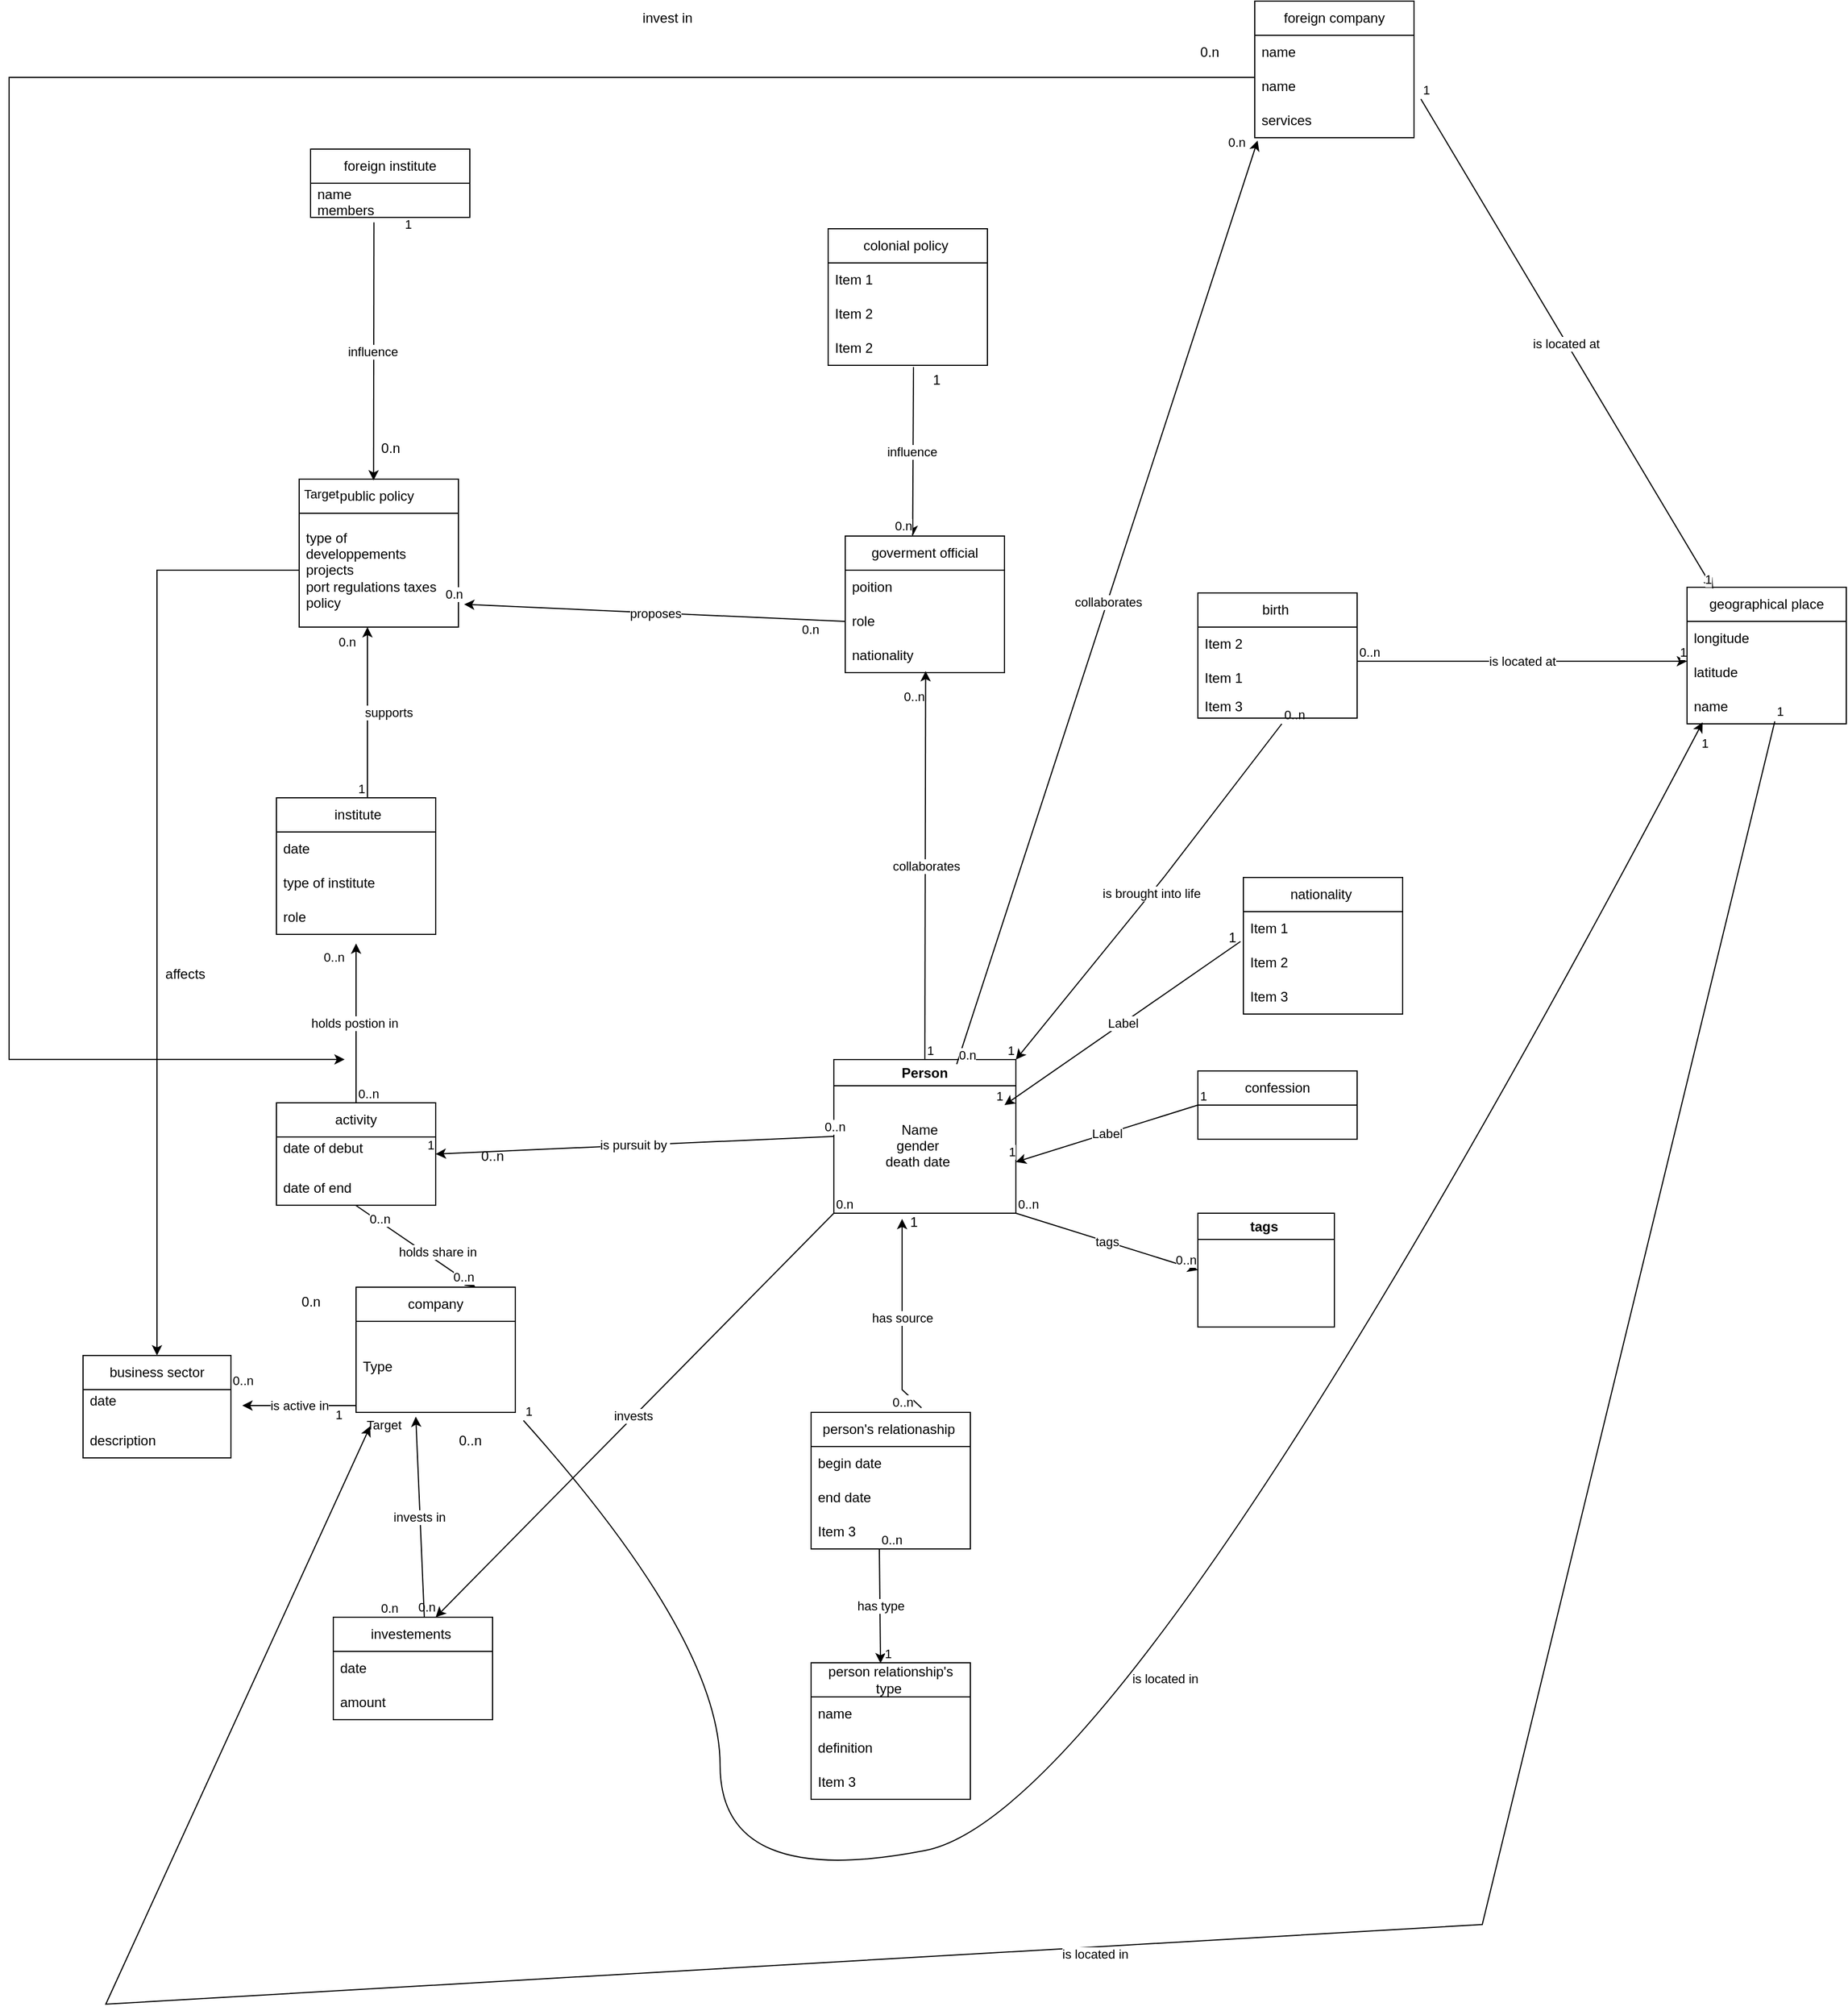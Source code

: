 <mxfile version="24.7.17">
  <diagram name="Page-1" id="3uSxY6bZ8hWRwtvk3U4R">
    <mxGraphModel dx="3650" dy="2430" grid="1" gridSize="10" guides="1" tooltips="1" connect="1" arrows="1" fold="1" page="1" pageScale="1" pageWidth="850" pageHeight="1100" math="0" shadow="0">
      <root>
        <mxCell id="0" />
        <mxCell id="1" parent="0" />
        <mxCell id="-3ucn2m5Yu_ogNn1sLq--4" value="Person" style="swimlane;whiteSpace=wrap;html=1;" parent="1" vertex="1">
          <mxGeometry x="360" y="180" width="160" height="135" as="geometry" />
        </mxCell>
        <mxCell id="-3ucn2m5Yu_ogNn1sLq--5" value="Name&lt;div&gt;gender&amp;nbsp;&lt;/div&gt;&lt;div&gt;death date&amp;nbsp;&lt;br&gt;&lt;div&gt;&lt;br&gt;&lt;/div&gt;&lt;div&gt;&lt;br&gt;&lt;/div&gt;&lt;/div&gt;" style="text;html=1;align=center;verticalAlign=middle;resizable=0;points=[];autosize=1;strokeColor=none;fillColor=none;" parent="-3ucn2m5Yu_ogNn1sLq--4" vertex="1">
          <mxGeometry x="35" y="45" width="80" height="90" as="geometry" />
        </mxCell>
        <mxCell id="-3ucn2m5Yu_ogNn1sLq--8" value="tags&amp;nbsp;" style="swimlane;whiteSpace=wrap;html=1;" parent="1" vertex="1">
          <mxGeometry x="680" y="315" width="120" height="100" as="geometry" />
        </mxCell>
        <mxCell id="-3ucn2m5Yu_ogNn1sLq--11" value="activity" style="swimlane;fontStyle=0;childLayout=stackLayout;horizontal=1;startSize=30;horizontalStack=0;resizeParent=1;resizeParentMax=0;resizeLast=0;collapsible=1;marginBottom=0;whiteSpace=wrap;html=1;" parent="1" vertex="1">
          <mxGeometry x="-130" y="218" width="140" height="90" as="geometry" />
        </mxCell>
        <mxCell id="-3ucn2m5Yu_ogNn1sLq--56" value="" style="endArrow=classic;html=1;rounded=0;" parent="-3ucn2m5Yu_ogNn1sLq--11" edge="1">
          <mxGeometry relative="1" as="geometry">
            <mxPoint x="70" as="sourcePoint" />
            <mxPoint x="70" y="-140" as="targetPoint" />
          </mxGeometry>
        </mxCell>
        <mxCell id="-3ucn2m5Yu_ogNn1sLq--57" value="holds postion in&amp;nbsp;" style="edgeLabel;resizable=0;html=1;;align=center;verticalAlign=middle;" parent="-3ucn2m5Yu_ogNn1sLq--56" connectable="0" vertex="1">
          <mxGeometry relative="1" as="geometry" />
        </mxCell>
        <mxCell id="-3ucn2m5Yu_ogNn1sLq--58" value="0..n" style="edgeLabel;resizable=0;html=1;;align=left;verticalAlign=bottom;" parent="-3ucn2m5Yu_ogNn1sLq--56" connectable="0" vertex="1">
          <mxGeometry x="-1" relative="1" as="geometry" />
        </mxCell>
        <mxCell id="-3ucn2m5Yu_ogNn1sLq--59" value="0..n" style="edgeLabel;resizable=0;html=1;;align=right;verticalAlign=bottom;" parent="-3ucn2m5Yu_ogNn1sLq--56" connectable="0" vertex="1">
          <mxGeometry x="1" relative="1" as="geometry">
            <mxPoint x="-10" y="20" as="offset" />
          </mxGeometry>
        </mxCell>
        <mxCell id="-3ucn2m5Yu_ogNn1sLq--12" value="date of debut&amp;nbsp;&lt;div&gt;&lt;br&gt;&lt;/div&gt;" style="text;strokeColor=none;fillColor=none;align=left;verticalAlign=middle;spacingLeft=4;spacingRight=4;overflow=hidden;points=[[0,0.5],[1,0.5]];portConstraint=eastwest;rotatable=0;whiteSpace=wrap;html=1;" parent="-3ucn2m5Yu_ogNn1sLq--11" vertex="1">
          <mxGeometry y="30" width="140" height="30" as="geometry" />
        </mxCell>
        <mxCell id="-3ucn2m5Yu_ogNn1sLq--13" value="date of end&amp;nbsp;" style="text;strokeColor=none;fillColor=none;align=left;verticalAlign=middle;spacingLeft=4;spacingRight=4;overflow=hidden;points=[[0,0.5],[1,0.5]];portConstraint=eastwest;rotatable=0;whiteSpace=wrap;html=1;" parent="-3ucn2m5Yu_ogNn1sLq--11" vertex="1">
          <mxGeometry y="60" width="140" height="30" as="geometry" />
        </mxCell>
        <mxCell id="-3ucn2m5Yu_ogNn1sLq--15" value="" style="endArrow=classic;html=1;rounded=0;exitX=0;exitY=0.5;exitDx=0;exitDy=0;entryX=1;entryY=0.5;entryDx=0;entryDy=0;" parent="1" source="-3ucn2m5Yu_ogNn1sLq--4" edge="1" target="-3ucn2m5Yu_ogNn1sLq--12">
          <mxGeometry relative="1" as="geometry">
            <mxPoint x="360" y="280" as="sourcePoint" />
            <mxPoint x="160" y="120" as="targetPoint" />
          </mxGeometry>
        </mxCell>
        <mxCell id="-3ucn2m5Yu_ogNn1sLq--16" value="is pursuit by&amp;nbsp;" style="edgeLabel;resizable=0;html=1;;align=center;verticalAlign=middle;" parent="-3ucn2m5Yu_ogNn1sLq--15" connectable="0" vertex="1">
          <mxGeometry relative="1" as="geometry" />
        </mxCell>
        <mxCell id="-3ucn2m5Yu_ogNn1sLq--17" value="0..n" style="edgeLabel;resizable=0;html=1;;align=left;verticalAlign=bottom;" parent="-3ucn2m5Yu_ogNn1sLq--15" connectable="0" vertex="1">
          <mxGeometry x="-1" relative="1" as="geometry">
            <mxPoint x="-10" as="offset" />
          </mxGeometry>
        </mxCell>
        <mxCell id="-3ucn2m5Yu_ogNn1sLq--18" value="1" style="edgeLabel;resizable=0;html=1;;align=right;verticalAlign=bottom;" parent="-3ucn2m5Yu_ogNn1sLq--15" connectable="0" vertex="1">
          <mxGeometry x="1" relative="1" as="geometry" />
        </mxCell>
        <mxCell id="-3ucn2m5Yu_ogNn1sLq--20" value="" style="endArrow=classic;html=1;rounded=0;entryX=0.75;entryY=0;entryDx=0;entryDy=0;" parent="1" edge="1" target="-3ucn2m5Yu_ogNn1sLq--32">
          <mxGeometry relative="1" as="geometry">
            <mxPoint x="-60.4" y="308" as="sourcePoint" />
            <mxPoint x="-60" y="380" as="targetPoint" />
          </mxGeometry>
        </mxCell>
        <mxCell id="-3ucn2m5Yu_ogNn1sLq--21" value="holds share in&amp;nbsp;" style="edgeLabel;resizable=0;html=1;;align=center;verticalAlign=middle;" parent="-3ucn2m5Yu_ogNn1sLq--20" connectable="0" vertex="1">
          <mxGeometry relative="1" as="geometry">
            <mxPoint x="20" y="5" as="offset" />
          </mxGeometry>
        </mxCell>
        <mxCell id="-3ucn2m5Yu_ogNn1sLq--22" value="0..n" style="edgeLabel;resizable=0;html=1;;align=left;verticalAlign=bottom;" parent="-3ucn2m5Yu_ogNn1sLq--20" connectable="0" vertex="1">
          <mxGeometry x="-1" relative="1" as="geometry">
            <mxPoint x="10" y="20" as="offset" />
          </mxGeometry>
        </mxCell>
        <mxCell id="-3ucn2m5Yu_ogNn1sLq--23" value="0..n" style="edgeLabel;resizable=0;html=1;;align=right;verticalAlign=bottom;" parent="-3ucn2m5Yu_ogNn1sLq--20" connectable="0" vertex="1">
          <mxGeometry x="1" relative="1" as="geometry" />
        </mxCell>
        <mxCell id="-3ucn2m5Yu_ogNn1sLq--24" value="" style="endArrow=classic;html=1;rounded=0;exitX=1;exitY=1;exitDx=0;exitDy=0;entryX=0;entryY=0.5;entryDx=0;entryDy=0;" parent="1" source="-3ucn2m5Yu_ogNn1sLq--4" target="-3ucn2m5Yu_ogNn1sLq--8" edge="1">
          <mxGeometry relative="1" as="geometry">
            <mxPoint x="450" y="390" as="sourcePoint" />
            <mxPoint x="610" y="390" as="targetPoint" />
          </mxGeometry>
        </mxCell>
        <mxCell id="-3ucn2m5Yu_ogNn1sLq--25" value="tags" style="edgeLabel;resizable=0;html=1;;align=center;verticalAlign=middle;" parent="-3ucn2m5Yu_ogNn1sLq--24" connectable="0" vertex="1">
          <mxGeometry relative="1" as="geometry" />
        </mxCell>
        <mxCell id="-3ucn2m5Yu_ogNn1sLq--26" value="0..n" style="edgeLabel;resizable=0;html=1;;align=left;verticalAlign=bottom;" parent="-3ucn2m5Yu_ogNn1sLq--24" connectable="0" vertex="1">
          <mxGeometry x="-1" relative="1" as="geometry" />
        </mxCell>
        <mxCell id="-3ucn2m5Yu_ogNn1sLq--27" value="0..n" style="edgeLabel;resizable=0;html=1;;align=right;verticalAlign=bottom;" parent="-3ucn2m5Yu_ogNn1sLq--24" connectable="0" vertex="1">
          <mxGeometry x="1" relative="1" as="geometry" />
        </mxCell>
        <mxCell id="-3ucn2m5Yu_ogNn1sLq--28" value="confession" style="swimlane;fontStyle=0;childLayout=stackLayout;horizontal=1;startSize=30;horizontalStack=0;resizeParent=1;resizeParentMax=0;resizeLast=0;collapsible=1;marginBottom=0;whiteSpace=wrap;html=1;" parent="1" vertex="1">
          <mxGeometry x="680" y="190" width="140" height="60" as="geometry" />
        </mxCell>
        <mxCell id="-3ucn2m5Yu_ogNn1sLq--32" value="company" style="swimlane;fontStyle=0;childLayout=stackLayout;horizontal=1;startSize=30;horizontalStack=0;resizeParent=1;resizeParentMax=0;resizeLast=0;collapsible=1;marginBottom=0;whiteSpace=wrap;html=1;" parent="1" vertex="1">
          <mxGeometry x="-60" y="380" width="140" height="110" as="geometry" />
        </mxCell>
        <mxCell id="-3ucn2m5Yu_ogNn1sLq--33" value="&lt;div&gt;Type&lt;/div&gt;" style="text;strokeColor=none;fillColor=none;align=left;verticalAlign=middle;spacingLeft=4;spacingRight=4;overflow=hidden;points=[[0,0.5],[1,0.5]];portConstraint=eastwest;rotatable=0;whiteSpace=wrap;html=1;" parent="-3ucn2m5Yu_ogNn1sLq--32" vertex="1">
          <mxGeometry y="30" width="140" height="80" as="geometry" />
        </mxCell>
        <mxCell id="-3ucn2m5Yu_ogNn1sLq--73" value="" style="endArrow=classic;html=1;rounded=0;exitX=0;exitY=1;exitDx=0;exitDy=0;" parent="-3ucn2m5Yu_ogNn1sLq--32" source="-3ucn2m5Yu_ogNn1sLq--4" edge="1">
          <mxGeometry relative="1" as="geometry">
            <mxPoint x="70" y="118" as="sourcePoint" />
            <mxPoint x="70" y="290" as="targetPoint" />
          </mxGeometry>
        </mxCell>
        <mxCell id="-3ucn2m5Yu_ogNn1sLq--74" value="invests&amp;nbsp;" style="edgeLabel;resizable=0;html=1;;align=center;verticalAlign=middle;" parent="-3ucn2m5Yu_ogNn1sLq--73" connectable="0" vertex="1">
          <mxGeometry relative="1" as="geometry" />
        </mxCell>
        <mxCell id="-3ucn2m5Yu_ogNn1sLq--75" value="0.n" style="edgeLabel;resizable=0;html=1;;align=left;verticalAlign=bottom;" parent="-3ucn2m5Yu_ogNn1sLq--73" connectable="0" vertex="1">
          <mxGeometry x="-1" relative="1" as="geometry" />
        </mxCell>
        <mxCell id="-3ucn2m5Yu_ogNn1sLq--76" value="0.n" style="edgeLabel;resizable=0;html=1;;align=right;verticalAlign=bottom;" parent="-3ucn2m5Yu_ogNn1sLq--73" connectable="0" vertex="1">
          <mxGeometry x="1" relative="1" as="geometry" />
        </mxCell>
        <mxCell id="-3ucn2m5Yu_ogNn1sLq--36" value="" style="endArrow=classic;html=1;rounded=0;exitX=0;exitY=0.5;exitDx=0;exitDy=0;" parent="1" source="-3ucn2m5Yu_ogNn1sLq--28" edge="1">
          <mxGeometry relative="1" as="geometry">
            <mxPoint x="520" y="230" as="sourcePoint" />
            <mxPoint x="520" y="270" as="targetPoint" />
          </mxGeometry>
        </mxCell>
        <mxCell id="-3ucn2m5Yu_ogNn1sLq--37" value="Label" style="edgeLabel;resizable=0;html=1;;align=center;verticalAlign=middle;" parent="-3ucn2m5Yu_ogNn1sLq--36" connectable="0" vertex="1">
          <mxGeometry relative="1" as="geometry" />
        </mxCell>
        <mxCell id="-3ucn2m5Yu_ogNn1sLq--38" value="1" style="edgeLabel;resizable=0;html=1;;align=left;verticalAlign=bottom;" parent="-3ucn2m5Yu_ogNn1sLq--36" connectable="0" vertex="1">
          <mxGeometry x="-1" relative="1" as="geometry" />
        </mxCell>
        <mxCell id="-3ucn2m5Yu_ogNn1sLq--39" value="1" style="edgeLabel;resizable=0;html=1;;align=right;verticalAlign=bottom;" parent="-3ucn2m5Yu_ogNn1sLq--36" connectable="0" vertex="1">
          <mxGeometry x="1" relative="1" as="geometry" />
        </mxCell>
        <mxCell id="-3ucn2m5Yu_ogNn1sLq--40" value="person&#39;s relationaship&amp;nbsp;" style="swimlane;fontStyle=0;childLayout=stackLayout;horizontal=1;startSize=30;horizontalStack=0;resizeParent=1;resizeParentMax=0;resizeLast=0;collapsible=1;marginBottom=0;whiteSpace=wrap;html=1;" parent="1" vertex="1">
          <mxGeometry x="340" y="490" width="140" height="120" as="geometry" />
        </mxCell>
        <mxCell id="-3ucn2m5Yu_ogNn1sLq--41" value="begin date&amp;nbsp;" style="text;strokeColor=none;fillColor=none;align=left;verticalAlign=middle;spacingLeft=4;spacingRight=4;overflow=hidden;points=[[0,0.5],[1,0.5]];portConstraint=eastwest;rotatable=0;whiteSpace=wrap;html=1;" parent="-3ucn2m5Yu_ogNn1sLq--40" vertex="1">
          <mxGeometry y="30" width="140" height="30" as="geometry" />
        </mxCell>
        <mxCell id="-3ucn2m5Yu_ogNn1sLq--42" value="end date&amp;nbsp;" style="text;strokeColor=none;fillColor=none;align=left;verticalAlign=middle;spacingLeft=4;spacingRight=4;overflow=hidden;points=[[0,0.5],[1,0.5]];portConstraint=eastwest;rotatable=0;whiteSpace=wrap;html=1;" parent="-3ucn2m5Yu_ogNn1sLq--40" vertex="1">
          <mxGeometry y="60" width="140" height="30" as="geometry" />
        </mxCell>
        <mxCell id="-3ucn2m5Yu_ogNn1sLq--43" value="Item 3" style="text;strokeColor=none;fillColor=none;align=left;verticalAlign=middle;spacingLeft=4;spacingRight=4;overflow=hidden;points=[[0,0.5],[1,0.5]];portConstraint=eastwest;rotatable=0;whiteSpace=wrap;html=1;" parent="-3ucn2m5Yu_ogNn1sLq--40" vertex="1">
          <mxGeometry y="90" width="140" height="30" as="geometry" />
        </mxCell>
        <mxCell id="-3ucn2m5Yu_ogNn1sLq--44" value="" style="endArrow=classic;html=1;rounded=0;exitX=0.693;exitY=-0.033;exitDx=0;exitDy=0;exitPerimeter=0;" parent="1" source="-3ucn2m5Yu_ogNn1sLq--40" edge="1">
          <mxGeometry relative="1" as="geometry">
            <mxPoint x="330" y="480" as="sourcePoint" />
            <mxPoint x="420" y="320" as="targetPoint" />
            <Array as="points">
              <mxPoint x="420" y="470" />
            </Array>
          </mxGeometry>
        </mxCell>
        <mxCell id="-3ucn2m5Yu_ogNn1sLq--45" value="has source" style="edgeLabel;resizable=0;html=1;;align=center;verticalAlign=middle;" parent="-3ucn2m5Yu_ogNn1sLq--44" connectable="0" vertex="1">
          <mxGeometry relative="1" as="geometry" />
        </mxCell>
        <mxCell id="-3ucn2m5Yu_ogNn1sLq--47" value="0..n" style="edgeLabel;resizable=0;html=1;;align=right;verticalAlign=bottom;" parent="-3ucn2m5Yu_ogNn1sLq--44" connectable="0" vertex="1">
          <mxGeometry x="1" relative="1" as="geometry">
            <mxPoint x="10" y="170" as="offset" />
          </mxGeometry>
        </mxCell>
        <mxCell id="-3ucn2m5Yu_ogNn1sLq--48" value="" style="endArrow=classic;html=1;rounded=0;entryX=0.436;entryY=0.004;entryDx=0;entryDy=0;entryPerimeter=0;" parent="1" target="-3ucn2m5Yu_ogNn1sLq--52" edge="1">
          <mxGeometry relative="1" as="geometry">
            <mxPoint x="400" y="610" as="sourcePoint" />
            <mxPoint x="480" y="710" as="targetPoint" />
          </mxGeometry>
        </mxCell>
        <mxCell id="-3ucn2m5Yu_ogNn1sLq--49" value="has type" style="edgeLabel;resizable=0;html=1;;align=center;verticalAlign=middle;" parent="-3ucn2m5Yu_ogNn1sLq--48" connectable="0" vertex="1">
          <mxGeometry relative="1" as="geometry" />
        </mxCell>
        <mxCell id="-3ucn2m5Yu_ogNn1sLq--50" value="0..n" style="edgeLabel;resizable=0;html=1;;align=left;verticalAlign=bottom;" parent="-3ucn2m5Yu_ogNn1sLq--48" connectable="0" vertex="1">
          <mxGeometry x="-1" relative="1" as="geometry" />
        </mxCell>
        <mxCell id="-3ucn2m5Yu_ogNn1sLq--51" value="1" style="edgeLabel;resizable=0;html=1;;align=right;verticalAlign=bottom;" parent="-3ucn2m5Yu_ogNn1sLq--48" connectable="0" vertex="1">
          <mxGeometry x="1" relative="1" as="geometry">
            <mxPoint x="10" as="offset" />
          </mxGeometry>
        </mxCell>
        <mxCell id="-3ucn2m5Yu_ogNn1sLq--52" value="person relationship&#39;s type&amp;nbsp;" style="swimlane;fontStyle=0;childLayout=stackLayout;horizontal=1;startSize=30;horizontalStack=0;resizeParent=1;resizeParentMax=0;resizeLast=0;collapsible=1;marginBottom=0;whiteSpace=wrap;html=1;" parent="1" vertex="1">
          <mxGeometry x="340" y="710" width="140" height="120" as="geometry" />
        </mxCell>
        <mxCell id="-3ucn2m5Yu_ogNn1sLq--53" value="name&amp;nbsp;" style="text;strokeColor=none;fillColor=none;align=left;verticalAlign=middle;spacingLeft=4;spacingRight=4;overflow=hidden;points=[[0,0.5],[1,0.5]];portConstraint=eastwest;rotatable=0;whiteSpace=wrap;html=1;" parent="-3ucn2m5Yu_ogNn1sLq--52" vertex="1">
          <mxGeometry y="30" width="140" height="30" as="geometry" />
        </mxCell>
        <mxCell id="-3ucn2m5Yu_ogNn1sLq--54" value="definition&amp;nbsp;" style="text;strokeColor=none;fillColor=none;align=left;verticalAlign=middle;spacingLeft=4;spacingRight=4;overflow=hidden;points=[[0,0.5],[1,0.5]];portConstraint=eastwest;rotatable=0;whiteSpace=wrap;html=1;" parent="-3ucn2m5Yu_ogNn1sLq--52" vertex="1">
          <mxGeometry y="60" width="140" height="30" as="geometry" />
        </mxCell>
        <mxCell id="-3ucn2m5Yu_ogNn1sLq--55" value="Item 3" style="text;strokeColor=none;fillColor=none;align=left;verticalAlign=middle;spacingLeft=4;spacingRight=4;overflow=hidden;points=[[0,0.5],[1,0.5]];portConstraint=eastwest;rotatable=0;whiteSpace=wrap;html=1;" parent="-3ucn2m5Yu_ogNn1sLq--52" vertex="1">
          <mxGeometry y="90" width="140" height="30" as="geometry" />
        </mxCell>
        <mxCell id="-3ucn2m5Yu_ogNn1sLq--60" value="&amp;nbsp;institute" style="swimlane;fontStyle=0;childLayout=stackLayout;horizontal=1;startSize=30;horizontalStack=0;resizeParent=1;resizeParentMax=0;resizeLast=0;collapsible=1;marginBottom=0;whiteSpace=wrap;html=1;" parent="1" vertex="1">
          <mxGeometry x="-130" y="-50" width="140" height="120" as="geometry" />
        </mxCell>
        <mxCell id="-3ucn2m5Yu_ogNn1sLq--61" value="date&amp;nbsp;" style="text;strokeColor=none;fillColor=none;align=left;verticalAlign=middle;spacingLeft=4;spacingRight=4;overflow=hidden;points=[[0,0.5],[1,0.5]];portConstraint=eastwest;rotatable=0;whiteSpace=wrap;html=1;" parent="-3ucn2m5Yu_ogNn1sLq--60" vertex="1">
          <mxGeometry y="30" width="140" height="30" as="geometry" />
        </mxCell>
        <mxCell id="-3ucn2m5Yu_ogNn1sLq--63" value="type of institute" style="text;strokeColor=none;fillColor=none;align=left;verticalAlign=middle;spacingLeft=4;spacingRight=4;overflow=hidden;points=[[0,0.5],[1,0.5]];portConstraint=eastwest;rotatable=0;whiteSpace=wrap;html=1;" parent="-3ucn2m5Yu_ogNn1sLq--60" vertex="1">
          <mxGeometry y="60" width="140" height="30" as="geometry" />
        </mxCell>
        <mxCell id="-3ucn2m5Yu_ogNn1sLq--62" value="role" style="text;strokeColor=none;fillColor=none;align=left;verticalAlign=middle;spacingLeft=4;spacingRight=4;overflow=hidden;points=[[0,0.5],[1,0.5]];portConstraint=eastwest;rotatable=0;whiteSpace=wrap;html=1;" parent="-3ucn2m5Yu_ogNn1sLq--60" vertex="1">
          <mxGeometry y="90" width="140" height="30" as="geometry" />
        </mxCell>
        <mxCell id="-3ucn2m5Yu_ogNn1sLq--64" value="1" style="text;html=1;align=center;verticalAlign=middle;resizable=0;points=[];autosize=1;strokeColor=none;fillColor=none;" parent="1" vertex="1">
          <mxGeometry x="415" y="308" width="30" height="30" as="geometry" />
        </mxCell>
        <mxCell id="-3ucn2m5Yu_ogNn1sLq--65" value="" style="endArrow=classic;html=1;rounded=0;" parent="1" edge="1">
          <mxGeometry relative="1" as="geometry">
            <mxPoint x="-50" y="-50" as="sourcePoint" />
            <mxPoint x="-50" y="-200" as="targetPoint" />
          </mxGeometry>
        </mxCell>
        <mxCell id="-3ucn2m5Yu_ogNn1sLq--66" value="supports&amp;nbsp;" style="edgeLabel;resizable=0;html=1;;align=center;verticalAlign=middle;" parent="-3ucn2m5Yu_ogNn1sLq--65" connectable="0" vertex="1">
          <mxGeometry relative="1" as="geometry">
            <mxPoint x="20" as="offset" />
          </mxGeometry>
        </mxCell>
        <mxCell id="-3ucn2m5Yu_ogNn1sLq--67" value="1" style="edgeLabel;resizable=0;html=1;;align=left;verticalAlign=bottom;" parent="-3ucn2m5Yu_ogNn1sLq--65" connectable="0" vertex="1">
          <mxGeometry x="-1" relative="1" as="geometry">
            <mxPoint x="-10" as="offset" />
          </mxGeometry>
        </mxCell>
        <mxCell id="-3ucn2m5Yu_ogNn1sLq--68" value="0.n" style="edgeLabel;resizable=0;html=1;;align=right;verticalAlign=bottom;" parent="-3ucn2m5Yu_ogNn1sLq--65" connectable="0" vertex="1">
          <mxGeometry x="1" relative="1" as="geometry">
            <mxPoint x="-10" y="21" as="offset" />
          </mxGeometry>
        </mxCell>
        <mxCell id="-3ucn2m5Yu_ogNn1sLq--69" value="public policy&amp;nbsp;" style="swimlane;fontStyle=0;childLayout=stackLayout;horizontal=1;startSize=30;horizontalStack=0;resizeParent=1;resizeParentMax=0;resizeLast=0;collapsible=1;marginBottom=0;whiteSpace=wrap;html=1;" parent="1" vertex="1">
          <mxGeometry x="-110" y="-330" width="140" height="130" as="geometry" />
        </mxCell>
        <mxCell id="-3ucn2m5Yu_ogNn1sLq--77" value="investements&amp;nbsp;" style="swimlane;fontStyle=0;childLayout=stackLayout;horizontal=1;startSize=30;horizontalStack=0;resizeParent=1;resizeParentMax=0;resizeLast=0;collapsible=1;marginBottom=0;whiteSpace=wrap;html=1;" parent="1" vertex="1">
          <mxGeometry x="-80" y="670" width="140" height="90" as="geometry" />
        </mxCell>
        <mxCell id="-3ucn2m5Yu_ogNn1sLq--78" value="date" style="text;strokeColor=none;fillColor=none;align=left;verticalAlign=middle;spacingLeft=4;spacingRight=4;overflow=hidden;points=[[0,0.5],[1,0.5]];portConstraint=eastwest;rotatable=0;whiteSpace=wrap;html=1;" parent="-3ucn2m5Yu_ogNn1sLq--77" vertex="1">
          <mxGeometry y="30" width="140" height="30" as="geometry" />
        </mxCell>
        <mxCell id="-3ucn2m5Yu_ogNn1sLq--79" value="amount&amp;nbsp;" style="text;strokeColor=none;fillColor=none;align=left;verticalAlign=middle;spacingLeft=4;spacingRight=4;overflow=hidden;points=[[0,0.5],[1,0.5]];portConstraint=eastwest;rotatable=0;whiteSpace=wrap;html=1;" parent="-3ucn2m5Yu_ogNn1sLq--77" vertex="1">
          <mxGeometry y="60" width="140" height="30" as="geometry" />
        </mxCell>
        <mxCell id="-3ucn2m5Yu_ogNn1sLq--82" value="" style="endArrow=classic;html=1;rounded=0;entryX=0.375;entryY=1.047;entryDx=0;entryDy=0;entryPerimeter=0;" parent="1" target="-3ucn2m5Yu_ogNn1sLq--33" edge="1">
          <mxGeometry relative="1" as="geometry">
            <mxPoint y="670" as="sourcePoint" />
            <mxPoint x="270" y="720" as="targetPoint" />
          </mxGeometry>
        </mxCell>
        <mxCell id="-3ucn2m5Yu_ogNn1sLq--83" value="invests in&amp;nbsp;" style="edgeLabel;resizable=0;html=1;;align=center;verticalAlign=middle;" parent="-3ucn2m5Yu_ogNn1sLq--82" connectable="0" vertex="1">
          <mxGeometry relative="1" as="geometry" />
        </mxCell>
        <mxCell id="-3ucn2m5Yu_ogNn1sLq--84" value="0.n" style="edgeLabel;resizable=0;html=1;;align=left;verticalAlign=bottom;" parent="-3ucn2m5Yu_ogNn1sLq--82" connectable="0" vertex="1">
          <mxGeometry x="-1" relative="1" as="geometry">
            <mxPoint x="-40" as="offset" />
          </mxGeometry>
        </mxCell>
        <mxCell id="-3ucn2m5Yu_ogNn1sLq--85" value="Target" style="edgeLabel;resizable=0;html=1;;align=right;verticalAlign=bottom;" parent="-3ucn2m5Yu_ogNn1sLq--82" connectable="0" vertex="1">
          <mxGeometry x="1" relative="1" as="geometry">
            <mxPoint x="-12" y="16" as="offset" />
          </mxGeometry>
        </mxCell>
        <mxCell id="-3ucn2m5Yu_ogNn1sLq--86" value="" style="endArrow=classic;html=1;rounded=0;entryX=0.505;entryY=0.956;entryDx=0;entryDy=0;entryPerimeter=0;" parent="1" edge="1" target="-3ucn2m5Yu_ogNn1sLq--93">
          <mxGeometry relative="1" as="geometry">
            <mxPoint x="440" y="180" as="sourcePoint" />
            <mxPoint x="440" y="-30" as="targetPoint" />
          </mxGeometry>
        </mxCell>
        <mxCell id="-3ucn2m5Yu_ogNn1sLq--87" value="collaborates" style="edgeLabel;resizable=0;html=1;;align=center;verticalAlign=middle;" parent="-3ucn2m5Yu_ogNn1sLq--86" connectable="0" vertex="1">
          <mxGeometry relative="1" as="geometry" />
        </mxCell>
        <mxCell id="-3ucn2m5Yu_ogNn1sLq--88" value="1" style="edgeLabel;resizable=0;html=1;;align=left;verticalAlign=bottom;" parent="-3ucn2m5Yu_ogNn1sLq--86" connectable="0" vertex="1">
          <mxGeometry x="-1" relative="1" as="geometry" />
        </mxCell>
        <mxCell id="-3ucn2m5Yu_ogNn1sLq--89" value="0..n" style="edgeLabel;resizable=0;html=1;;align=right;verticalAlign=bottom;" parent="-3ucn2m5Yu_ogNn1sLq--86" connectable="0" vertex="1">
          <mxGeometry x="1" relative="1" as="geometry">
            <mxPoint y="31" as="offset" />
          </mxGeometry>
        </mxCell>
        <mxCell id="-3ucn2m5Yu_ogNn1sLq--90" value="goverment official" style="swimlane;fontStyle=0;childLayout=stackLayout;horizontal=1;startSize=30;horizontalStack=0;resizeParent=1;resizeParentMax=0;resizeLast=0;collapsible=1;marginBottom=0;whiteSpace=wrap;html=1;" parent="1" vertex="1">
          <mxGeometry x="370" y="-280" width="140" height="120" as="geometry" />
        </mxCell>
        <mxCell id="-3ucn2m5Yu_ogNn1sLq--91" value="poition&amp;nbsp;" style="text;strokeColor=none;fillColor=none;align=left;verticalAlign=middle;spacingLeft=4;spacingRight=4;overflow=hidden;points=[[0,0.5],[1,0.5]];portConstraint=eastwest;rotatable=0;whiteSpace=wrap;html=1;" parent="-3ucn2m5Yu_ogNn1sLq--90" vertex="1">
          <mxGeometry y="30" width="140" height="30" as="geometry" />
        </mxCell>
        <mxCell id="-3ucn2m5Yu_ogNn1sLq--92" value="role&amp;nbsp;" style="text;strokeColor=none;fillColor=none;align=left;verticalAlign=middle;spacingLeft=4;spacingRight=4;overflow=hidden;points=[[0,0.5],[1,0.5]];portConstraint=eastwest;rotatable=0;whiteSpace=wrap;html=1;" parent="-3ucn2m5Yu_ogNn1sLq--90" vertex="1">
          <mxGeometry y="60" width="140" height="30" as="geometry" />
        </mxCell>
        <mxCell id="-3ucn2m5Yu_ogNn1sLq--93" value="nationality&amp;nbsp;" style="text;strokeColor=none;fillColor=none;align=left;verticalAlign=middle;spacingLeft=4;spacingRight=4;overflow=hidden;points=[[0,0.5],[1,0.5]];portConstraint=eastwest;rotatable=0;whiteSpace=wrap;html=1;" parent="-3ucn2m5Yu_ogNn1sLq--90" vertex="1">
          <mxGeometry y="90" width="140" height="30" as="geometry" />
        </mxCell>
        <mxCell id="-3ucn2m5Yu_ogNn1sLq--94" value="" style="endArrow=classic;html=1;rounded=0;entryX=0.25;entryY=1;entryDx=0;entryDy=0;exitX=0;exitY=0.5;exitDx=0;exitDy=0;" parent="1" source="-3ucn2m5Yu_ogNn1sLq--92" edge="1">
          <mxGeometry relative="1" as="geometry">
            <mxPoint x="290" y="-70" as="sourcePoint" />
            <mxPoint x="35" y="-220" as="targetPoint" />
          </mxGeometry>
        </mxCell>
        <mxCell id="-3ucn2m5Yu_ogNn1sLq--95" value="proposes" style="edgeLabel;resizable=0;html=1;;align=center;verticalAlign=middle;" parent="-3ucn2m5Yu_ogNn1sLq--94" connectable="0" vertex="1">
          <mxGeometry relative="1" as="geometry" />
        </mxCell>
        <mxCell id="-3ucn2m5Yu_ogNn1sLq--96" value="0.n" style="edgeLabel;resizable=0;html=1;;align=left;verticalAlign=bottom;" parent="-3ucn2m5Yu_ogNn1sLq--94" connectable="0" vertex="1">
          <mxGeometry x="-1" relative="1" as="geometry">
            <mxPoint x="-40" y="15" as="offset" />
          </mxGeometry>
        </mxCell>
        <mxCell id="-3ucn2m5Yu_ogNn1sLq--97" value="0.n" style="edgeLabel;resizable=0;html=1;;align=right;verticalAlign=bottom;" parent="-3ucn2m5Yu_ogNn1sLq--94" connectable="0" vertex="1">
          <mxGeometry x="1" relative="1" as="geometry" />
        </mxCell>
        <mxCell id="-3ucn2m5Yu_ogNn1sLq--106" value="affects" style="text;html=1;align=center;verticalAlign=middle;whiteSpace=wrap;rounded=0;" parent="1" vertex="1">
          <mxGeometry x="-240" y="90" width="60" height="30" as="geometry" />
        </mxCell>
        <mxCell id="-3ucn2m5Yu_ogNn1sLq--109" style="edgeStyle=orthogonalEdgeStyle;rounded=0;orthogonalLoop=1;jettySize=auto;html=1;exitX=0;exitY=0.5;exitDx=0;exitDy=0;entryX=0.5;entryY=0;entryDx=0;entryDy=0;" parent="1" source="-3ucn2m5Yu_ogNn1sLq--70" target="-3ucn2m5Yu_ogNn1sLq--163" edge="1">
          <mxGeometry relative="1" as="geometry" />
        </mxCell>
        <mxCell id="-3ucn2m5Yu_ogNn1sLq--113" value="0..n" style="text;html=1;align=center;verticalAlign=middle;whiteSpace=wrap;rounded=0;" parent="1" vertex="1">
          <mxGeometry x="30" y="250" width="60" height="30" as="geometry" />
        </mxCell>
        <mxCell id="-3ucn2m5Yu_ogNn1sLq--114" value="" style="endArrow=classic;html=1;rounded=0;entryX=1;entryY=0;entryDx=0;entryDy=0;exitX=0.527;exitY=1.25;exitDx=0;exitDy=0;exitPerimeter=0;" parent="1" source="-3ucn2m5Yu_ogNn1sLq--121" target="-3ucn2m5Yu_ogNn1sLq--4" edge="1">
          <mxGeometry relative="1" as="geometry">
            <mxPoint x="700" y="30" as="sourcePoint" />
            <mxPoint x="580" y="170" as="targetPoint" />
            <Array as="points">
              <mxPoint x="650" y="20" />
            </Array>
          </mxGeometry>
        </mxCell>
        <mxCell id="-3ucn2m5Yu_ogNn1sLq--115" value="is brought into life" style="edgeLabel;resizable=0;html=1;;align=center;verticalAlign=middle;" parent="-3ucn2m5Yu_ogNn1sLq--114" connectable="0" vertex="1">
          <mxGeometry relative="1" as="geometry" />
        </mxCell>
        <mxCell id="-3ucn2m5Yu_ogNn1sLq--116" value="0..n" style="edgeLabel;resizable=0;html=1;;align=left;verticalAlign=bottom;" parent="-3ucn2m5Yu_ogNn1sLq--114" connectable="0" vertex="1">
          <mxGeometry x="-1" relative="1" as="geometry" />
        </mxCell>
        <mxCell id="-3ucn2m5Yu_ogNn1sLq--117" value="1" style="edgeLabel;resizable=0;html=1;;align=right;verticalAlign=bottom;" parent="-3ucn2m5Yu_ogNn1sLq--114" connectable="0" vertex="1">
          <mxGeometry x="1" relative="1" as="geometry" />
        </mxCell>
        <mxCell id="-3ucn2m5Yu_ogNn1sLq--118" value="birth&amp;nbsp;" style="swimlane;fontStyle=0;childLayout=stackLayout;horizontal=1;startSize=30;horizontalStack=0;resizeParent=1;resizeParentMax=0;resizeLast=0;collapsible=1;marginBottom=0;whiteSpace=wrap;html=1;" parent="1" vertex="1">
          <mxGeometry x="680" y="-230" width="140" height="110" as="geometry" />
        </mxCell>
        <mxCell id="-3ucn2m5Yu_ogNn1sLq--120" value="Item 2" style="text;strokeColor=none;fillColor=none;align=left;verticalAlign=middle;spacingLeft=4;spacingRight=4;overflow=hidden;points=[[0,0.5],[1,0.5]];portConstraint=eastwest;rotatable=0;whiteSpace=wrap;html=1;" parent="-3ucn2m5Yu_ogNn1sLq--118" vertex="1">
          <mxGeometry y="30" width="140" height="30" as="geometry" />
        </mxCell>
        <mxCell id="-3ucn2m5Yu_ogNn1sLq--119" value="Item 1" style="text;strokeColor=none;fillColor=none;align=left;verticalAlign=middle;spacingLeft=4;spacingRight=4;overflow=hidden;points=[[0,0.5],[1,0.5]];portConstraint=eastwest;rotatable=0;whiteSpace=wrap;html=1;" parent="-3ucn2m5Yu_ogNn1sLq--118" vertex="1">
          <mxGeometry y="60" width="140" height="30" as="geometry" />
        </mxCell>
        <mxCell id="-3ucn2m5Yu_ogNn1sLq--121" value="Item 3" style="text;strokeColor=none;fillColor=none;align=left;verticalAlign=middle;spacingLeft=4;spacingRight=4;overflow=hidden;points=[[0,0.5],[1,0.5]];portConstraint=eastwest;rotatable=0;whiteSpace=wrap;html=1;" parent="-3ucn2m5Yu_ogNn1sLq--118" vertex="1">
          <mxGeometry y="90" width="140" height="20" as="geometry" />
        </mxCell>
        <mxCell id="-3ucn2m5Yu_ogNn1sLq--128" value="" style="endArrow=classic;html=1;rounded=0;" parent="1" edge="1">
          <mxGeometry relative="1" as="geometry">
            <mxPoint x="820" y="-170" as="sourcePoint" />
            <mxPoint x="1110" y="-170.0" as="targetPoint" />
          </mxGeometry>
        </mxCell>
        <mxCell id="-3ucn2m5Yu_ogNn1sLq--129" value="is located at" style="edgeLabel;resizable=0;html=1;;align=center;verticalAlign=middle;" parent="-3ucn2m5Yu_ogNn1sLq--128" connectable="0" vertex="1">
          <mxGeometry relative="1" as="geometry" />
        </mxCell>
        <mxCell id="-3ucn2m5Yu_ogNn1sLq--130" value="0..n" style="edgeLabel;resizable=0;html=1;;align=left;verticalAlign=bottom;" parent="-3ucn2m5Yu_ogNn1sLq--128" connectable="0" vertex="1">
          <mxGeometry x="-1" relative="1" as="geometry" />
        </mxCell>
        <mxCell id="-3ucn2m5Yu_ogNn1sLq--131" value="1" style="edgeLabel;resizable=0;html=1;;align=right;verticalAlign=bottom;" parent="-3ucn2m5Yu_ogNn1sLq--128" connectable="0" vertex="1">
          <mxGeometry x="1" relative="1" as="geometry" />
        </mxCell>
        <mxCell id="-3ucn2m5Yu_ogNn1sLq--132" value="geographical place" style="swimlane;fontStyle=0;childLayout=stackLayout;horizontal=1;startSize=30;horizontalStack=0;resizeParent=1;resizeParentMax=0;resizeLast=0;collapsible=1;marginBottom=0;whiteSpace=wrap;html=1;" parent="1" vertex="1">
          <mxGeometry x="1110" y="-235.0" width="140" height="120" as="geometry" />
        </mxCell>
        <mxCell id="-3ucn2m5Yu_ogNn1sLq--133" value="longitude&amp;nbsp;" style="text;strokeColor=none;fillColor=none;align=left;verticalAlign=middle;spacingLeft=4;spacingRight=4;overflow=hidden;points=[[0,0.5],[1,0.5]];portConstraint=eastwest;rotatable=0;whiteSpace=wrap;html=1;" parent="-3ucn2m5Yu_ogNn1sLq--132" vertex="1">
          <mxGeometry y="30" width="140" height="30" as="geometry" />
        </mxCell>
        <mxCell id="-3ucn2m5Yu_ogNn1sLq--134" value="latitude" style="text;strokeColor=none;fillColor=none;align=left;verticalAlign=middle;spacingLeft=4;spacingRight=4;overflow=hidden;points=[[0,0.5],[1,0.5]];portConstraint=eastwest;rotatable=0;whiteSpace=wrap;html=1;" parent="-3ucn2m5Yu_ogNn1sLq--132" vertex="1">
          <mxGeometry y="60" width="140" height="30" as="geometry" />
        </mxCell>
        <mxCell id="-3ucn2m5Yu_ogNn1sLq--135" value="name" style="text;strokeColor=none;fillColor=none;align=left;verticalAlign=middle;spacingLeft=4;spacingRight=4;overflow=hidden;points=[[0,0.5],[1,0.5]];portConstraint=eastwest;rotatable=0;whiteSpace=wrap;html=1;" parent="-3ucn2m5Yu_ogNn1sLq--132" vertex="1">
          <mxGeometry y="90" width="140" height="30" as="geometry" />
        </mxCell>
        <mxCell id="-3ucn2m5Yu_ogNn1sLq--159" value="" style="endArrow=classic;html=1;rounded=0;" parent="1" edge="1">
          <mxGeometry relative="1" as="geometry">
            <mxPoint x="-60" y="484" as="sourcePoint" />
            <mxPoint x="-160" y="484" as="targetPoint" />
          </mxGeometry>
        </mxCell>
        <mxCell id="-3ucn2m5Yu_ogNn1sLq--160" value="is active in" style="edgeLabel;resizable=0;html=1;;align=center;verticalAlign=middle;" parent="-3ucn2m5Yu_ogNn1sLq--159" connectable="0" vertex="1">
          <mxGeometry relative="1" as="geometry" />
        </mxCell>
        <mxCell id="-3ucn2m5Yu_ogNn1sLq--161" value="1" style="edgeLabel;resizable=0;html=1;;align=left;verticalAlign=bottom;" parent="-3ucn2m5Yu_ogNn1sLq--159" connectable="0" vertex="1">
          <mxGeometry x="-1" relative="1" as="geometry">
            <mxPoint x="-20" y="16" as="offset" />
          </mxGeometry>
        </mxCell>
        <mxCell id="-3ucn2m5Yu_ogNn1sLq--162" value="0..n" style="edgeLabel;resizable=0;html=1;;align=right;verticalAlign=bottom;" parent="-3ucn2m5Yu_ogNn1sLq--159" connectable="0" vertex="1">
          <mxGeometry x="1" relative="1" as="geometry">
            <mxPoint x="10" y="-14" as="offset" />
          </mxGeometry>
        </mxCell>
        <mxCell id="-3ucn2m5Yu_ogNn1sLq--163" value="business sector" style="swimlane;fontStyle=0;childLayout=stackLayout;horizontal=1;startSize=30;horizontalStack=0;resizeParent=1;resizeParentMax=0;resizeLast=0;collapsible=1;marginBottom=0;whiteSpace=wrap;html=1;" parent="1" vertex="1">
          <mxGeometry x="-300" y="440" width="130" height="90" as="geometry" />
        </mxCell>
        <mxCell id="-3ucn2m5Yu_ogNn1sLq--165" value="date&amp;nbsp;&lt;div&gt;&lt;br&gt;&lt;/div&gt;" style="text;strokeColor=none;fillColor=none;align=left;verticalAlign=middle;spacingLeft=4;spacingRight=4;overflow=hidden;points=[[0,0.5],[1,0.5]];portConstraint=eastwest;rotatable=0;whiteSpace=wrap;html=1;" parent="-3ucn2m5Yu_ogNn1sLq--163" vertex="1">
          <mxGeometry y="30" width="130" height="30" as="geometry" />
        </mxCell>
        <mxCell id="-3ucn2m5Yu_ogNn1sLq--166" value="description" style="text;strokeColor=none;fillColor=none;align=left;verticalAlign=middle;spacingLeft=4;spacingRight=4;overflow=hidden;points=[[0,0.5],[1,0.5]];portConstraint=eastwest;rotatable=0;whiteSpace=wrap;html=1;" parent="-3ucn2m5Yu_ogNn1sLq--163" vertex="1">
          <mxGeometry y="60" width="130" height="30" as="geometry" />
        </mxCell>
        <mxCell id="V8XJT08xSuFKz6wi6HvG-1" value="" style="endArrow=classic;html=1;rounded=0;entryX=1.061;entryY=0.737;entryDx=0;entryDy=0;entryPerimeter=0;exitX=0.551;exitY=0.929;exitDx=0;exitDy=0;exitPerimeter=0;" parent="1" edge="1" source="-3ucn2m5Yu_ogNn1sLq--135">
          <mxGeometry relative="1" as="geometry">
            <mxPoint x="1040" y="-120" as="sourcePoint" />
            <mxPoint x="-47.56" y="502.11" as="targetPoint" />
            <Array as="points">
              <mxPoint x="930" y="940" />
              <mxPoint x="-280" y="1010" />
            </Array>
          </mxGeometry>
        </mxCell>
        <mxCell id="V8XJT08xSuFKz6wi6HvG-2" value="1" style="edgeLabel;resizable=0;html=1;;align=left;verticalAlign=bottom;" parent="V8XJT08xSuFKz6wi6HvG-1" connectable="0" vertex="1">
          <mxGeometry x="-1" relative="1" as="geometry" />
        </mxCell>
        <mxCell id="V8XJT08xSuFKz6wi6HvG-3" value="is located in&amp;nbsp;" style="edgeLabel;html=1;align=center;verticalAlign=middle;resizable=0;points=[];" parent="V8XJT08xSuFKz6wi6HvG-1" vertex="1" connectable="0">
          <mxGeometry x="-0.001" y="6" relative="1" as="geometry">
            <mxPoint as="offset" />
          </mxGeometry>
        </mxCell>
        <mxCell id="-3ucn2m5Yu_ogNn1sLq--155" value="0..n" style="text;html=1;align=center;verticalAlign=middle;resizable=0;points=[];autosize=1;strokeColor=none;fillColor=none;" parent="1" vertex="1">
          <mxGeometry x="20" y="500" width="40" height="30" as="geometry" />
        </mxCell>
        <mxCell id="V8XJT08xSuFKz6wi6HvG-6" value="" style="endArrow=classic;html=1;rounded=0;curved=1;entryX=0.098;entryY=0.954;entryDx=0;entryDy=0;entryPerimeter=0;exitX=1.051;exitY=1.089;exitDx=0;exitDy=0;exitPerimeter=0;" parent="1" target="-3ucn2m5Yu_ogNn1sLq--135" edge="1" source="-3ucn2m5Yu_ogNn1sLq--33">
          <mxGeometry relative="1" as="geometry">
            <mxPoint x="210" y="480" as="sourcePoint" />
            <mxPoint x="960" y="780" as="targetPoint" />
            <Array as="points">
              <mxPoint x="260" y="690" />
              <mxPoint x="260" y="910" />
              <mxPoint x="620" y="840" />
            </Array>
          </mxGeometry>
        </mxCell>
        <mxCell id="V8XJT08xSuFKz6wi6HvG-7" value="is located in" style="edgeLabel;resizable=0;html=1;;align=center;verticalAlign=middle;" parent="V8XJT08xSuFKz6wi6HvG-6" connectable="0" vertex="1">
          <mxGeometry relative="1" as="geometry">
            <mxPoint x="-24" y="-12" as="offset" />
          </mxGeometry>
        </mxCell>
        <mxCell id="V8XJT08xSuFKz6wi6HvG-8" value="1" style="edgeLabel;resizable=0;html=1;;align=left;verticalAlign=bottom;" parent="V8XJT08xSuFKz6wi6HvG-6" connectable="0" vertex="1">
          <mxGeometry x="-1" relative="1" as="geometry" />
        </mxCell>
        <mxCell id="V8XJT08xSuFKz6wi6HvG-9" value="1" style="edgeLabel;resizable=0;html=1;;align=right;verticalAlign=bottom;" parent="V8XJT08xSuFKz6wi6HvG-6" connectable="0" vertex="1">
          <mxGeometry x="1" relative="1" as="geometry">
            <mxPoint x="6" y="27" as="offset" />
          </mxGeometry>
        </mxCell>
        <mxCell id="hU15C3urZK1-yOma7mR3-1" value="nationality&amp;nbsp;" style="swimlane;fontStyle=0;childLayout=stackLayout;horizontal=1;startSize=30;horizontalStack=0;resizeParent=1;resizeParentMax=0;resizeLast=0;collapsible=1;marginBottom=0;whiteSpace=wrap;html=1;" vertex="1" parent="1">
          <mxGeometry x="720" y="20" width="140" height="120" as="geometry" />
        </mxCell>
        <mxCell id="hU15C3urZK1-yOma7mR3-2" value="Item 1" style="text;strokeColor=none;fillColor=none;align=left;verticalAlign=middle;spacingLeft=4;spacingRight=4;overflow=hidden;points=[[0,0.5],[1,0.5]];portConstraint=eastwest;rotatable=0;whiteSpace=wrap;html=1;" vertex="1" parent="hU15C3urZK1-yOma7mR3-1">
          <mxGeometry y="30" width="140" height="30" as="geometry" />
        </mxCell>
        <mxCell id="hU15C3urZK1-yOma7mR3-3" value="Item 2" style="text;strokeColor=none;fillColor=none;align=left;verticalAlign=middle;spacingLeft=4;spacingRight=4;overflow=hidden;points=[[0,0.5],[1,0.5]];portConstraint=eastwest;rotatable=0;whiteSpace=wrap;html=1;" vertex="1" parent="hU15C3urZK1-yOma7mR3-1">
          <mxGeometry y="60" width="140" height="30" as="geometry" />
        </mxCell>
        <mxCell id="hU15C3urZK1-yOma7mR3-4" value="Item 3" style="text;strokeColor=none;fillColor=none;align=left;verticalAlign=middle;spacingLeft=4;spacingRight=4;overflow=hidden;points=[[0,0.5],[1,0.5]];portConstraint=eastwest;rotatable=0;whiteSpace=wrap;html=1;" vertex="1" parent="hU15C3urZK1-yOma7mR3-1">
          <mxGeometry y="90" width="140" height="30" as="geometry" />
        </mxCell>
        <mxCell id="hU15C3urZK1-yOma7mR3-5" value="" style="endArrow=classic;html=1;rounded=0;exitX=-0.018;exitY=-0.125;exitDx=0;exitDy=0;exitPerimeter=0;" edge="1" parent="1" source="hU15C3urZK1-yOma7mR3-3">
          <mxGeometry relative="1" as="geometry">
            <mxPoint x="520" y="219.38" as="sourcePoint" />
            <mxPoint x="510" y="220" as="targetPoint" />
          </mxGeometry>
        </mxCell>
        <mxCell id="hU15C3urZK1-yOma7mR3-6" value="Label" style="edgeLabel;resizable=0;html=1;;align=center;verticalAlign=middle;" connectable="0" vertex="1" parent="hU15C3urZK1-yOma7mR3-5">
          <mxGeometry relative="1" as="geometry" />
        </mxCell>
        <mxCell id="hU15C3urZK1-yOma7mR3-8" value="1" style="edgeLabel;resizable=0;html=1;;align=right;verticalAlign=bottom;" connectable="0" vertex="1" parent="hU15C3urZK1-yOma7mR3-5">
          <mxGeometry x="1" relative="1" as="geometry" />
        </mxCell>
        <mxCell id="hU15C3urZK1-yOma7mR3-9" value="1" style="text;html=1;align=center;verticalAlign=middle;resizable=0;points=[];autosize=1;strokeColor=none;fillColor=none;" vertex="1" parent="1">
          <mxGeometry x="695" y="58" width="30" height="30" as="geometry" />
        </mxCell>
        <mxCell id="-3ucn2m5Yu_ogNn1sLq--70" value="type of&lt;div&gt;developpements projects&lt;/div&gt;&lt;div&gt;port regulations taxes policy&amp;nbsp;&lt;/div&gt;" style="text;strokeColor=none;fillColor=none;align=left;verticalAlign=middle;spacingLeft=4;spacingRight=4;overflow=hidden;points=[[0,0.5],[1,0.5]];portConstraint=eastwest;rotatable=0;whiteSpace=wrap;html=1;" parent="1" vertex="1">
          <mxGeometry x="-110" y="-300" width="140" height="100" as="geometry" />
        </mxCell>
        <mxCell id="hU15C3urZK1-yOma7mR3-11" value="" style="endArrow=classic;html=1;rounded=0;exitX=0.675;exitY=0.03;exitDx=0;exitDy=0;exitPerimeter=0;entryX=0.018;entryY=1.083;entryDx=0;entryDy=0;entryPerimeter=0;" edge="1" parent="1" source="-3ucn2m5Yu_ogNn1sLq--4" target="hU15C3urZK1-yOma7mR3-17">
          <mxGeometry relative="1" as="geometry">
            <mxPoint x="470" y="10" as="sourcePoint" />
            <mxPoint x="680" y="-450" as="targetPoint" />
          </mxGeometry>
        </mxCell>
        <mxCell id="hU15C3urZK1-yOma7mR3-12" value="collaborates" style="edgeLabel;resizable=0;html=1;;align=center;verticalAlign=middle;" connectable="0" vertex="1" parent="hU15C3urZK1-yOma7mR3-11">
          <mxGeometry relative="1" as="geometry" />
        </mxCell>
        <mxCell id="hU15C3urZK1-yOma7mR3-13" value="0.n" style="edgeLabel;resizable=0;html=1;;align=left;verticalAlign=bottom;" connectable="0" vertex="1" parent="hU15C3urZK1-yOma7mR3-11">
          <mxGeometry x="-1" relative="1" as="geometry" />
        </mxCell>
        <mxCell id="hU15C3urZK1-yOma7mR3-14" value="0.n" style="edgeLabel;resizable=0;html=1;;align=right;verticalAlign=bottom;" connectable="0" vertex="1" parent="hU15C3urZK1-yOma7mR3-11">
          <mxGeometry x="1" relative="1" as="geometry">
            <mxPoint x="-10" y="10" as="offset" />
          </mxGeometry>
        </mxCell>
        <mxCell id="hU15C3urZK1-yOma7mR3-15" value="foreign company" style="swimlane;fontStyle=0;childLayout=stackLayout;horizontal=1;startSize=30;horizontalStack=0;resizeParent=1;resizeParentMax=0;resizeLast=0;collapsible=1;marginBottom=0;whiteSpace=wrap;html=1;" vertex="1" parent="1">
          <mxGeometry x="730" y="-750" width="140" height="120" as="geometry" />
        </mxCell>
        <mxCell id="hU15C3urZK1-yOma7mR3-23" value="name" style="text;strokeColor=none;fillColor=none;align=left;verticalAlign=middle;spacingLeft=4;spacingRight=4;overflow=hidden;points=[[0,0.5],[1,0.5]];portConstraint=eastwest;rotatable=0;whiteSpace=wrap;html=1;" vertex="1" parent="hU15C3urZK1-yOma7mR3-15">
          <mxGeometry y="30" width="140" height="30" as="geometry" />
        </mxCell>
        <mxCell id="hU15C3urZK1-yOma7mR3-16" value="name" style="text;strokeColor=none;fillColor=none;align=left;verticalAlign=middle;spacingLeft=4;spacingRight=4;overflow=hidden;points=[[0,0.5],[1,0.5]];portConstraint=eastwest;rotatable=0;whiteSpace=wrap;html=1;" vertex="1" parent="hU15C3urZK1-yOma7mR3-15">
          <mxGeometry y="60" width="140" height="30" as="geometry" />
        </mxCell>
        <mxCell id="hU15C3urZK1-yOma7mR3-17" value="services" style="text;strokeColor=none;fillColor=none;align=left;verticalAlign=middle;spacingLeft=4;spacingRight=4;overflow=hidden;points=[[0,0.5],[1,0.5]];portConstraint=eastwest;rotatable=0;whiteSpace=wrap;html=1;" vertex="1" parent="hU15C3urZK1-yOma7mR3-15">
          <mxGeometry y="90" width="140" height="30" as="geometry" />
        </mxCell>
        <mxCell id="hU15C3urZK1-yOma7mR3-27" style="edgeStyle=orthogonalEdgeStyle;rounded=0;orthogonalLoop=1;jettySize=auto;html=1;exitX=0;exitY=0.5;exitDx=0;exitDy=0;entryX=-0.036;entryY=-0.031;entryDx=0;entryDy=0;entryPerimeter=0;" edge="1" parent="1" source="hU15C3urZK1-yOma7mR3-16">
          <mxGeometry relative="1" as="geometry">
            <mxPoint x="-70.04" y="179.92" as="targetPoint" />
            <mxPoint x="725" y="-932.6" as="sourcePoint" />
            <Array as="points">
              <mxPoint x="730" y="-683" />
              <mxPoint x="-365" y="-683" />
              <mxPoint x="-365" y="180" />
            </Array>
          </mxGeometry>
        </mxCell>
        <mxCell id="hU15C3urZK1-yOma7mR3-29" value="invest in&amp;nbsp;" style="text;html=1;align=center;verticalAlign=middle;resizable=0;points=[];autosize=1;strokeColor=none;fillColor=none;" vertex="1" parent="1">
          <mxGeometry x="180" y="-750" width="70" height="30" as="geometry" />
        </mxCell>
        <mxCell id="hU15C3urZK1-yOma7mR3-30" value="0.n" style="text;html=1;align=center;verticalAlign=middle;resizable=0;points=[];autosize=1;strokeColor=none;fillColor=none;" vertex="1" parent="1">
          <mxGeometry x="670" y="-720" width="40" height="30" as="geometry" />
        </mxCell>
        <mxCell id="hU15C3urZK1-yOma7mR3-31" value="" style="endArrow=classic;html=1;rounded=0;entryX=0.164;entryY=0.011;entryDx=0;entryDy=0;entryPerimeter=0;exitX=1.043;exitY=-0.133;exitDx=0;exitDy=0;exitPerimeter=0;" edge="1" parent="1" source="hU15C3urZK1-yOma7mR3-17" target="-3ucn2m5Yu_ogNn1sLq--132">
          <mxGeometry relative="1" as="geometry">
            <mxPoint x="820" y="-440.83" as="sourcePoint" />
            <mxPoint x="980" y="-440.83" as="targetPoint" />
          </mxGeometry>
        </mxCell>
        <mxCell id="hU15C3urZK1-yOma7mR3-32" value="is located at&amp;nbsp;" style="edgeLabel;resizable=0;html=1;;align=center;verticalAlign=middle;" connectable="0" vertex="1" parent="hU15C3urZK1-yOma7mR3-31">
          <mxGeometry relative="1" as="geometry" />
        </mxCell>
        <mxCell id="hU15C3urZK1-yOma7mR3-33" value="1" style="edgeLabel;resizable=0;html=1;;align=left;verticalAlign=bottom;" connectable="0" vertex="1" parent="hU15C3urZK1-yOma7mR3-31">
          <mxGeometry x="-1" relative="1" as="geometry" />
        </mxCell>
        <mxCell id="hU15C3urZK1-yOma7mR3-34" value="1" style="edgeLabel;resizable=0;html=1;;align=right;verticalAlign=bottom;" connectable="0" vertex="1" parent="hU15C3urZK1-yOma7mR3-31">
          <mxGeometry x="1" relative="1" as="geometry" />
        </mxCell>
        <mxCell id="hU15C3urZK1-yOma7mR3-37" value="0.n" style="text;html=1;align=center;verticalAlign=middle;resizable=0;points=[];autosize=1;strokeColor=none;fillColor=none;" vertex="1" parent="1">
          <mxGeometry x="-120" y="378" width="40" height="30" as="geometry" />
        </mxCell>
        <mxCell id="hU15C3urZK1-yOma7mR3-38" value="" style="endArrow=classic;html=1;rounded=0;exitX=0.485;exitY=1.048;exitDx=0;exitDy=0;exitPerimeter=0;entryX=0.337;entryY=0;entryDx=0;entryDy=0;entryPerimeter=0;" edge="1" parent="1">
          <mxGeometry relative="1" as="geometry">
            <mxPoint x="430.01" y="-428.56" as="sourcePoint" />
            <mxPoint x="429.29" y="-280" as="targetPoint" />
          </mxGeometry>
        </mxCell>
        <mxCell id="hU15C3urZK1-yOma7mR3-39" value="influence&amp;nbsp;" style="edgeLabel;resizable=0;html=1;;align=center;verticalAlign=middle;" connectable="0" vertex="1" parent="hU15C3urZK1-yOma7mR3-38">
          <mxGeometry relative="1" as="geometry" />
        </mxCell>
        <mxCell id="hU15C3urZK1-yOma7mR3-41" value="0.n" style="edgeLabel;resizable=0;html=1;;align=right;verticalAlign=bottom;" connectable="0" vertex="1" parent="hU15C3urZK1-yOma7mR3-38">
          <mxGeometry x="1" relative="1" as="geometry" />
        </mxCell>
        <mxCell id="hU15C3urZK1-yOma7mR3-42" value="colonial policy&amp;nbsp;" style="swimlane;fontStyle=0;childLayout=stackLayout;horizontal=1;startSize=30;horizontalStack=0;resizeParent=1;resizeParentMax=0;resizeLast=0;collapsible=1;marginBottom=0;whiteSpace=wrap;html=1;" vertex="1" parent="1">
          <mxGeometry x="355" y="-550" width="140" height="120" as="geometry" />
        </mxCell>
        <mxCell id="hU15C3urZK1-yOma7mR3-43" value="Item 1" style="text;strokeColor=none;fillColor=none;align=left;verticalAlign=middle;spacingLeft=4;spacingRight=4;overflow=hidden;points=[[0,0.5],[1,0.5]];portConstraint=eastwest;rotatable=0;whiteSpace=wrap;html=1;" vertex="1" parent="hU15C3urZK1-yOma7mR3-42">
          <mxGeometry y="30" width="140" height="30" as="geometry" />
        </mxCell>
        <mxCell id="hU15C3urZK1-yOma7mR3-50" value="Item 2" style="text;strokeColor=none;fillColor=none;align=left;verticalAlign=middle;spacingLeft=4;spacingRight=4;overflow=hidden;points=[[0,0.5],[1,0.5]];portConstraint=eastwest;rotatable=0;whiteSpace=wrap;html=1;" vertex="1" parent="hU15C3urZK1-yOma7mR3-42">
          <mxGeometry y="60" width="140" height="30" as="geometry" />
        </mxCell>
        <mxCell id="hU15C3urZK1-yOma7mR3-44" value="Item 2" style="text;strokeColor=none;fillColor=none;align=left;verticalAlign=middle;spacingLeft=4;spacingRight=4;overflow=hidden;points=[[0,0.5],[1,0.5]];portConstraint=eastwest;rotatable=0;whiteSpace=wrap;html=1;" vertex="1" parent="hU15C3urZK1-yOma7mR3-42">
          <mxGeometry y="90" width="140" height="30" as="geometry" />
        </mxCell>
        <mxCell id="hU15C3urZK1-yOma7mR3-46" value="1" style="text;html=1;align=center;verticalAlign=middle;resizable=0;points=[];autosize=1;strokeColor=none;fillColor=none;" vertex="1" parent="1">
          <mxGeometry x="435" y="-432" width="30" height="30" as="geometry" />
        </mxCell>
        <mxCell id="hU15C3urZK1-yOma7mR3-53" value="" style="endArrow=classic;html=1;rounded=0;entryX=0.467;entryY=0.009;entryDx=0;entryDy=0;entryPerimeter=0;exitX=0.398;exitY=1.144;exitDx=0;exitDy=0;exitPerimeter=0;" edge="1" parent="1" source="hU15C3urZK1-yOma7mR3-59" target="-3ucn2m5Yu_ogNn1sLq--69">
          <mxGeometry relative="1" as="geometry">
            <mxPoint x="-45" y="-540" as="sourcePoint" />
            <mxPoint x="130" y="-470" as="targetPoint" />
          </mxGeometry>
        </mxCell>
        <mxCell id="hU15C3urZK1-yOma7mR3-54" value="influence&amp;nbsp;" style="edgeLabel;resizable=0;html=1;;align=center;verticalAlign=middle;" connectable="0" vertex="1" parent="hU15C3urZK1-yOma7mR3-53">
          <mxGeometry relative="1" as="geometry" />
        </mxCell>
        <mxCell id="hU15C3urZK1-yOma7mR3-55" value="1" style="edgeLabel;resizable=0;html=1;;align=left;verticalAlign=bottom;" connectable="0" vertex="1" parent="hU15C3urZK1-yOma7mR3-53">
          <mxGeometry x="-1" relative="1" as="geometry">
            <mxPoint x="25" y="10" as="offset" />
          </mxGeometry>
        </mxCell>
        <mxCell id="hU15C3urZK1-yOma7mR3-56" value="Target" style="edgeLabel;resizable=0;html=1;;align=right;verticalAlign=bottom;" connectable="0" vertex="1" parent="hU15C3urZK1-yOma7mR3-53">
          <mxGeometry x="1" relative="1" as="geometry">
            <mxPoint x="-30" y="20" as="offset" />
          </mxGeometry>
        </mxCell>
        <mxCell id="hU15C3urZK1-yOma7mR3-57" value="foreign institute" style="swimlane;fontStyle=0;childLayout=stackLayout;horizontal=1;startSize=30;horizontalStack=0;resizeParent=1;resizeParentMax=0;resizeLast=0;collapsible=1;marginBottom=0;whiteSpace=wrap;html=1;" vertex="1" parent="1">
          <mxGeometry x="-100" y="-620" width="140" height="60" as="geometry" />
        </mxCell>
        <mxCell id="hU15C3urZK1-yOma7mR3-59" value="name&lt;div&gt;members&amp;nbsp;&lt;/div&gt;" style="text;strokeColor=none;fillColor=none;align=left;verticalAlign=middle;spacingLeft=4;spacingRight=4;overflow=hidden;points=[[0,0.5],[1,0.5]];portConstraint=eastwest;rotatable=0;whiteSpace=wrap;html=1;" vertex="1" parent="hU15C3urZK1-yOma7mR3-57">
          <mxGeometry y="30" width="140" height="30" as="geometry" />
        </mxCell>
        <mxCell id="hU15C3urZK1-yOma7mR3-62" value="0.n" style="text;html=1;align=center;verticalAlign=middle;resizable=0;points=[];autosize=1;strokeColor=none;fillColor=none;" vertex="1" parent="1">
          <mxGeometry x="-50" y="-372" width="40" height="30" as="geometry" />
        </mxCell>
      </root>
    </mxGraphModel>
  </diagram>
</mxfile>

